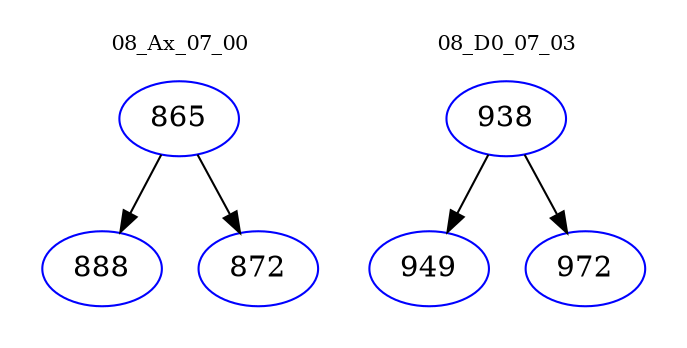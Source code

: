 digraph{
subgraph cluster_0 {
color = white
label = "08_Ax_07_00";
fontsize=10;
T0_865 [label="865", color="blue"]
T0_865 -> T0_888 [color="black"]
T0_888 [label="888", color="blue"]
T0_865 -> T0_872 [color="black"]
T0_872 [label="872", color="blue"]
}
subgraph cluster_1 {
color = white
label = "08_D0_07_03";
fontsize=10;
T1_938 [label="938", color="blue"]
T1_938 -> T1_949 [color="black"]
T1_949 [label="949", color="blue"]
T1_938 -> T1_972 [color="black"]
T1_972 [label="972", color="blue"]
}
}
